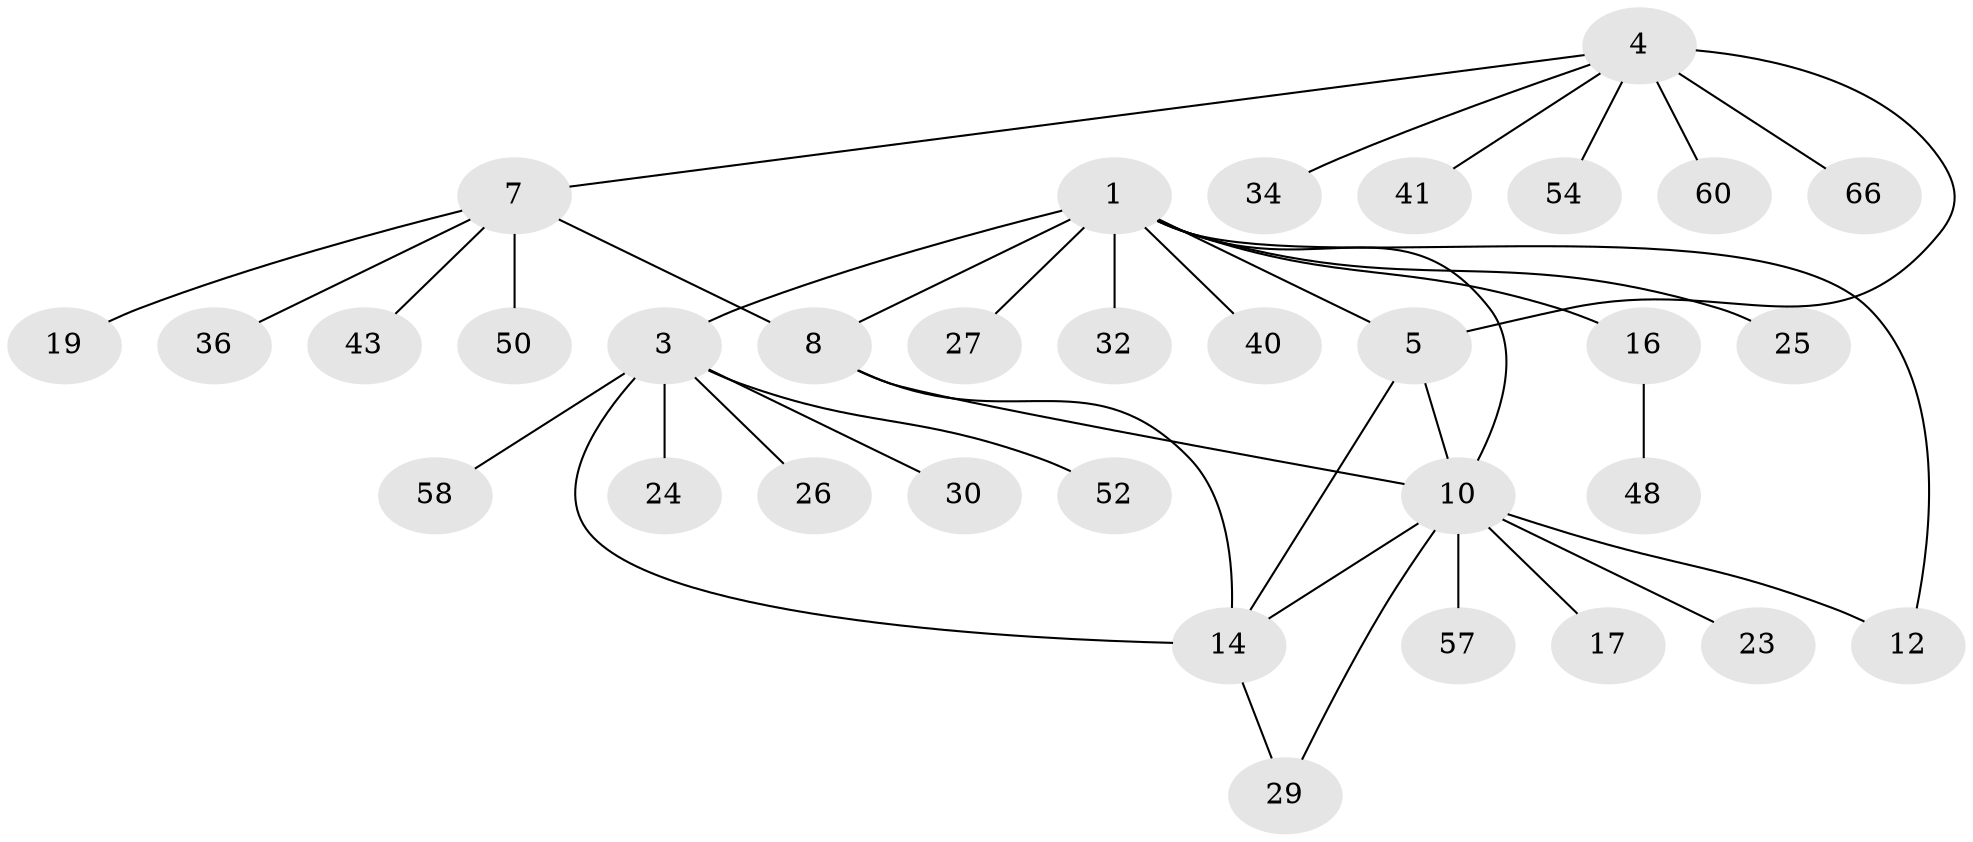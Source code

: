 // original degree distribution, {7: 0.030303030303030304, 5: 0.06060606060606061, 8: 0.030303030303030304, 6: 0.045454545454545456, 4: 0.06060606060606061, 3: 0.030303030303030304, 9: 0.015151515151515152, 2: 0.16666666666666666, 1: 0.5606060606060606}
// Generated by graph-tools (version 1.1) at 2025/15/03/09/25 04:15:49]
// undirected, 33 vertices, 40 edges
graph export_dot {
graph [start="1"]
  node [color=gray90,style=filled];
  1 [super="+42+2"];
  3;
  4 [super="+28"];
  5 [super="+6+22"];
  7 [super="+20"];
  8 [super="+9"];
  10 [super="+13+21+46+63"];
  12;
  14 [super="+15"];
  16;
  17;
  19;
  23;
  24;
  25;
  26 [super="+47"];
  27;
  29 [super="+37+53+51+33"];
  30;
  32 [super="+44+38"];
  34;
  36;
  40;
  41;
  43;
  48;
  50;
  52 [super="+59+64+62"];
  54;
  57;
  58;
  60 [super="+61"];
  66;
  1 -- 3 [weight=2];
  1 -- 16;
  1 -- 25;
  1 -- 40;
  1 -- 8;
  1 -- 32;
  1 -- 5;
  1 -- 10 [weight=2];
  1 -- 27;
  1 -- 12;
  3 -- 24;
  3 -- 26;
  3 -- 30;
  3 -- 52;
  3 -- 58;
  3 -- 14;
  4 -- 5 [weight=2];
  4 -- 7;
  4 -- 41;
  4 -- 66;
  4 -- 54;
  4 -- 34;
  4 -- 60;
  5 -- 10;
  5 -- 14 [weight=2];
  7 -- 8 [weight=2];
  7 -- 19;
  7 -- 36;
  7 -- 43;
  7 -- 50;
  8 -- 14;
  8 -- 10;
  10 -- 12;
  10 -- 29;
  10 -- 17;
  10 -- 23;
  10 -- 57;
  10 -- 14 [weight=2];
  14 -- 29;
  16 -- 48;
}
